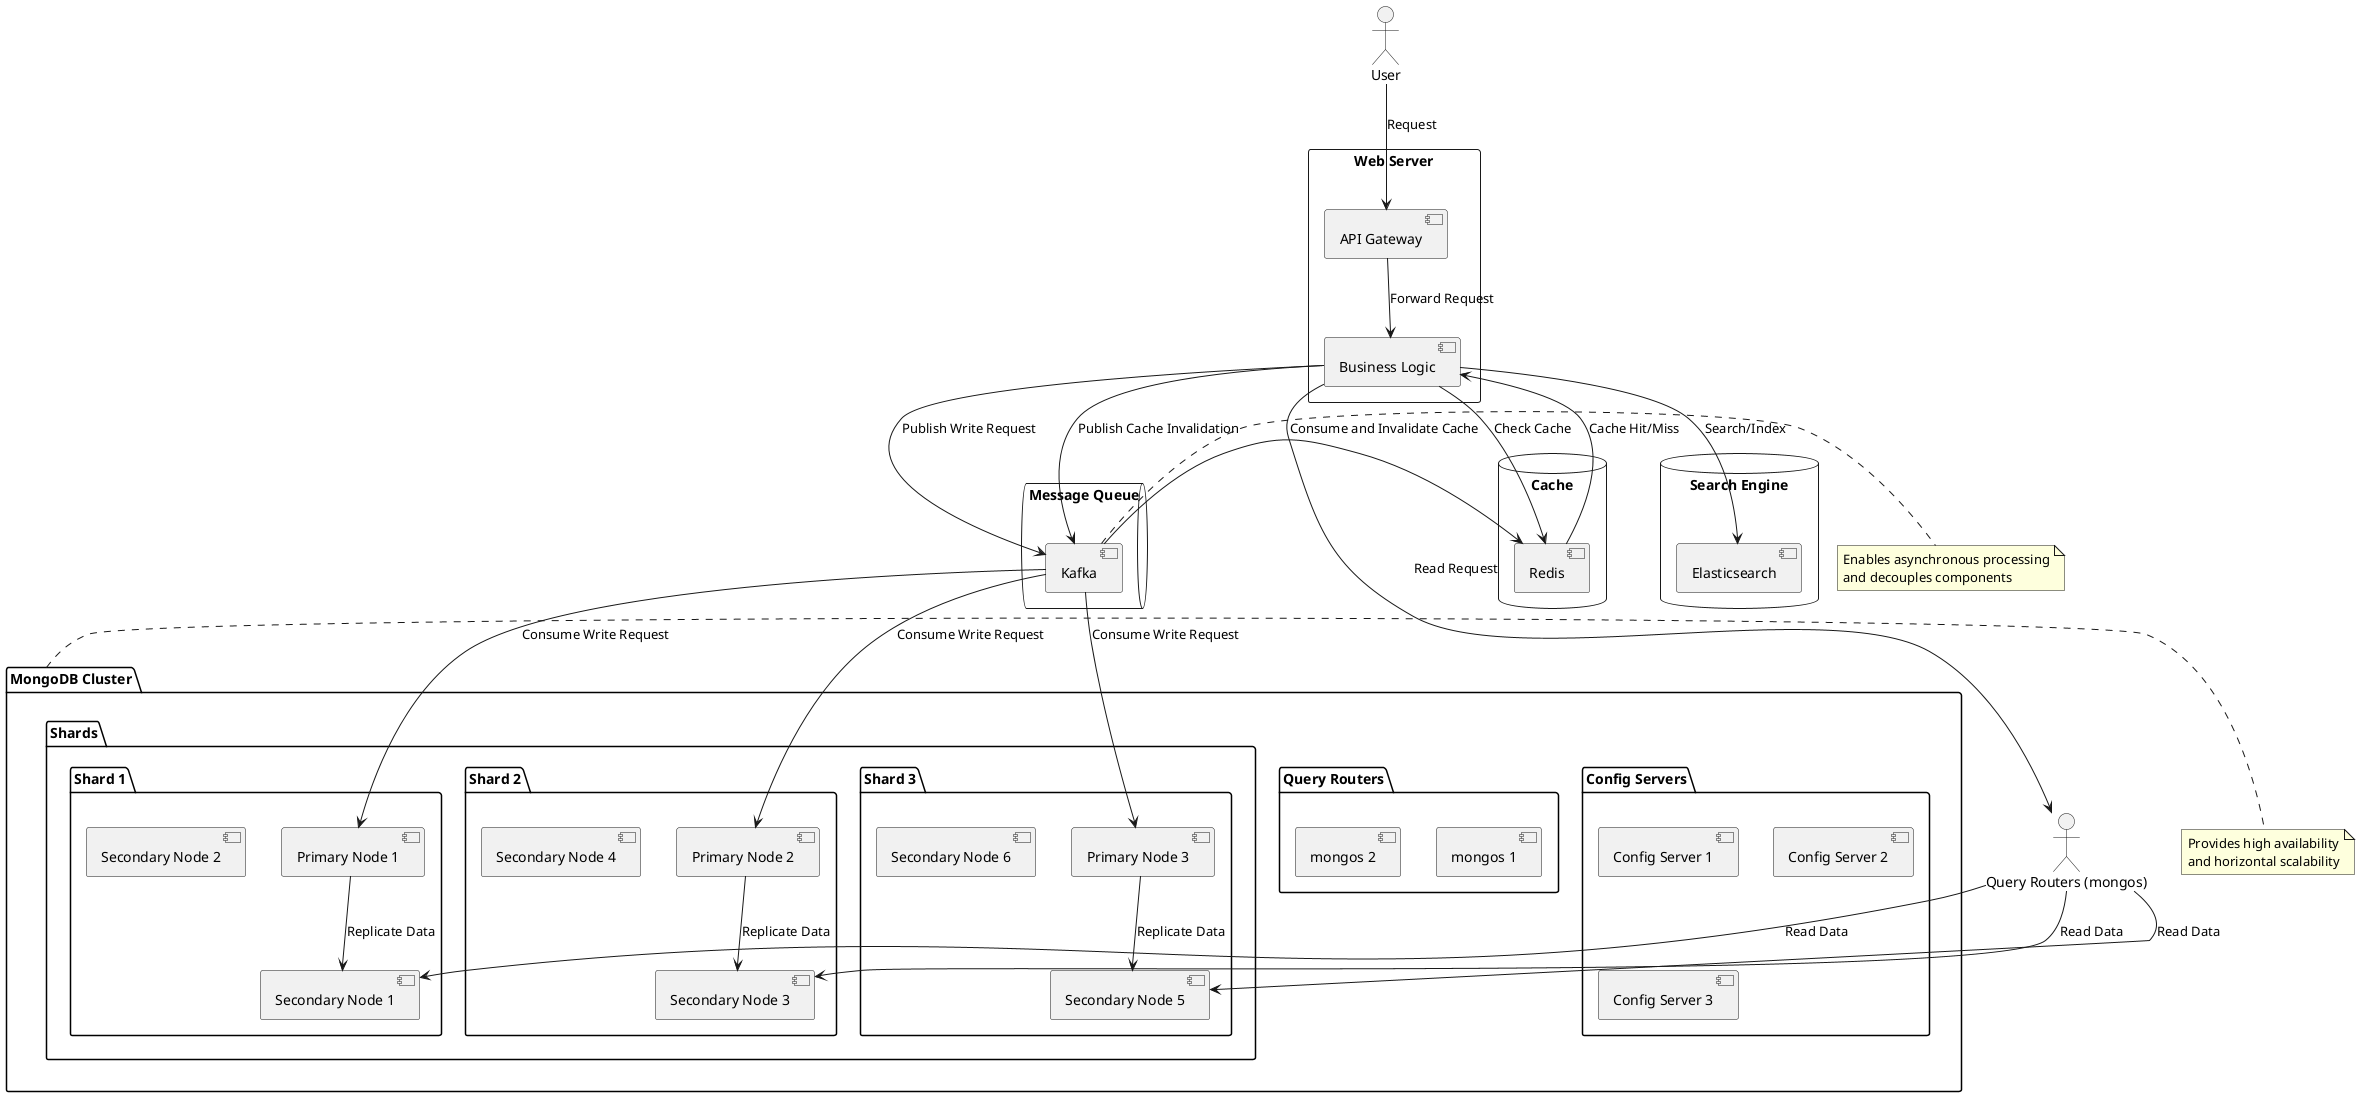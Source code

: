 @startuml

package "MongoDB Cluster" {
  package "Config Servers" {
    [Config Server 1]
    [Config Server 2]
    [Config Server 3]
  }
  
  package "Query Routers" {
    [mongos 1]
    [mongos 2]
  }
  
  package "Shards" {
    package "Shard 1" {
      [Primary Node 1]
      [Secondary Node 1]
      [Secondary Node 2]
    }
    package "Shard 2" {
      [Primary Node 2]
      [Secondary Node 3]
      [Secondary Node 4]
    }
    package "Shard 3" {
      [Primary Node 3]
      [Secondary Node 5]
      [Secondary Node 6]
    }
  }
}

actor User

rectangle "Web Server" {
  [API Gateway]
  [Business Logic]
}

database "Cache" {
  [Redis]
}

queue "Message Queue" {
  [Kafka]
}

database "Search Engine" {
  [Elasticsearch]
}

User --> "API Gateway": Request
"API Gateway" --> "Business Logic": Forward Request
"Business Logic" --> "Redis": Check Cache
"Redis" --> "Business Logic": Cache Hit/Miss

"Business Logic" --> "Query Routers (mongos)": Read Request
"Query Routers (mongos)" --> "Secondary Node 1": Read Data
"Query Routers (mongos)" --> "Secondary Node 3": Read Data
"Query Routers (mongos)" --> "Secondary Node 5": Read Data

"Business Logic" --> "Kafka": Publish Write Request
"Kafka" --> "Primary Node 1": Consume Write Request
"Kafka" --> "Primary Node 2": Consume Write Request
"Kafka" --> "Primary Node 3": Consume Write Request

"Primary Node 1" --> "Secondary Node 1": Replicate Data
"Primary Node 2" --> "Secondary Node 3": Replicate Data
"Primary Node 3" --> "Secondary Node 5": Replicate Data

"Business Logic" --> "Kafka": Publish Cache Invalidation
"Kafka" --> "Redis": Consume and Invalidate Cache

"Business Logic" --> "Elasticsearch": Search/Index

note right of "Kafka"
  Enables asynchronous processing
  and decouples components
end note

note right of "MongoDB Cluster"
  Provides high availability
  and horizontal scalability
end note

@enduml
